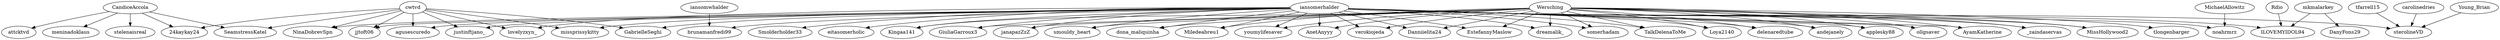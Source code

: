 strict digraph {
"CandiceAccola" -> "24kaykay24"
"CandiceAccola" -> "attcktvd"
"CandiceAccola" -> "SeamstressKatel"
"CandiceAccola" -> "meninadoklaus"
"CandiceAccola" -> "stelenaisreal"
"cwtvd" -> "24kaykay24"
"cwtvd" -> "jjtoft06"
"cwtvd" -> "agusescuredo"
"cwtvd" -> "justinftjano_"
"cwtvd" -> "lovelyzxyn_"
"cwtvd" -> "missprissykitty"
"cwtvd" -> "SeamstressKatel"
"cwtvd" -> "GabrielleSeghi"
"cwtvd" -> "NinaDobrevSpn"
"iansomerhalder" -> "jjtoft06"
"iansomerhalder" -> "agusescuredo"
"iansomerhalder" -> "justinftjano_"
"iansomerhalder" -> "brunamanfredi99"
"iansomerhalder" -> "lovelyzxyn_"
"iansomerhalder" -> "Kingaa141"
"iansomerhalder" -> "GiuliaGarroux3"
"iansomerhalder" -> "janapazZzZ"
"iansomerhalder" -> "missprissykitty"
"iansomerhalder" -> "ILOVEMYIDOL94"
"iansomerhalder" -> "smouldy_heart"
"iansomerhalder" -> "dona_maliquinha"
"iansomerhalder" -> "Miledeabreu1"
"iansomerhalder" -> "youmylifesaver"
"iansomerhalder" -> "AnetAnyyy"
"iansomerhalder" -> "verokiojeda"
"iansomerhalder" -> "Danniielita24"
"iansomerhalder" -> "EstefannyMaslow"
"iansomerhalder" -> "dreamalik_"
"iansomerhalder" -> "somerhadam"
"iansomerhalder" -> "TalkDelenaToMe"
"iansomerhalder" -> "Loya2140"
"iansomerhalder" -> "delenaredtube"
"iansomerhalder" -> "Smolderholder33"
"iansomerhalder" -> "andejanely"
"iansomerhalder" -> "applesky88"
"iansomerhalder" -> "ollgsaver"
"iansomerhalder" -> "AyamKatherine"
"iansomerhalder" -> "noahrmrz"
"iansomerhalder" -> "_zaindaservas"
"iansomerhalder" -> "Smolderholder33"
"iansomerhalder" -> "GabrielleSeghi"
"iansomerhalder" -> "sterolineVD"
"iansomerhalder" -> "NinaDobrevSpn"
"iansomerhalder" -> "MissHollywood2"
"iansomerhalder" -> "eitasomerholic"
"iansomwhalder" -> "brunamanfredi99"
"Wersching" -> "Kingaa141"
"Wersching" -> "GiuliaGarroux3"
"Wersching" -> "janapazZzZ"
"Wersching" -> "smouldy_heart"
"Wersching" -> "dona_maliquinha"
"Wersching" -> "dona_maliquinha"
"Wersching" -> "Miledeabreu1"
"Wersching" -> "tlongenbarger"
"Wersching" -> "youmylifesaver"
"Wersching" -> "AnetAnyyy"
"Wersching" -> "verokiojeda"
"Wersching" -> "Danniielita24"
"Wersching" -> "Danniielita24"
"Wersching" -> "EstefannyMaslow"
"Wersching" -> "dreamalik_"
"Wersching" -> "somerhadam"
"Wersching" -> "TalkDelenaToMe"
"Wersching" -> "Loya2140"
"Wersching" -> "delenaredtube"
"Wersching" -> "delenaredtube"
"Wersching" -> "andejanely"
"Wersching" -> "applesky88"
"Wersching" -> "ollgsaver"
"Wersching" -> "AyamKatherine"
"Wersching" -> "_zaindaservas"
"Wersching" -> "MissHollywood2"
"Wersching" -> "MissHollywood2"
"mkmalarkey" -> "ILOVEMYIDOL94"
"mkmalarkey" -> "DanyFons29"
"Rdio" -> "ILOVEMYIDOL94"
"MichaelAllowitz" -> "noahrmrz"
"tfarrell15" -> "sterolineVD"
"carolinedries" -> "sterolineVD"
"Young_Brian" -> "sterolineVD"
}